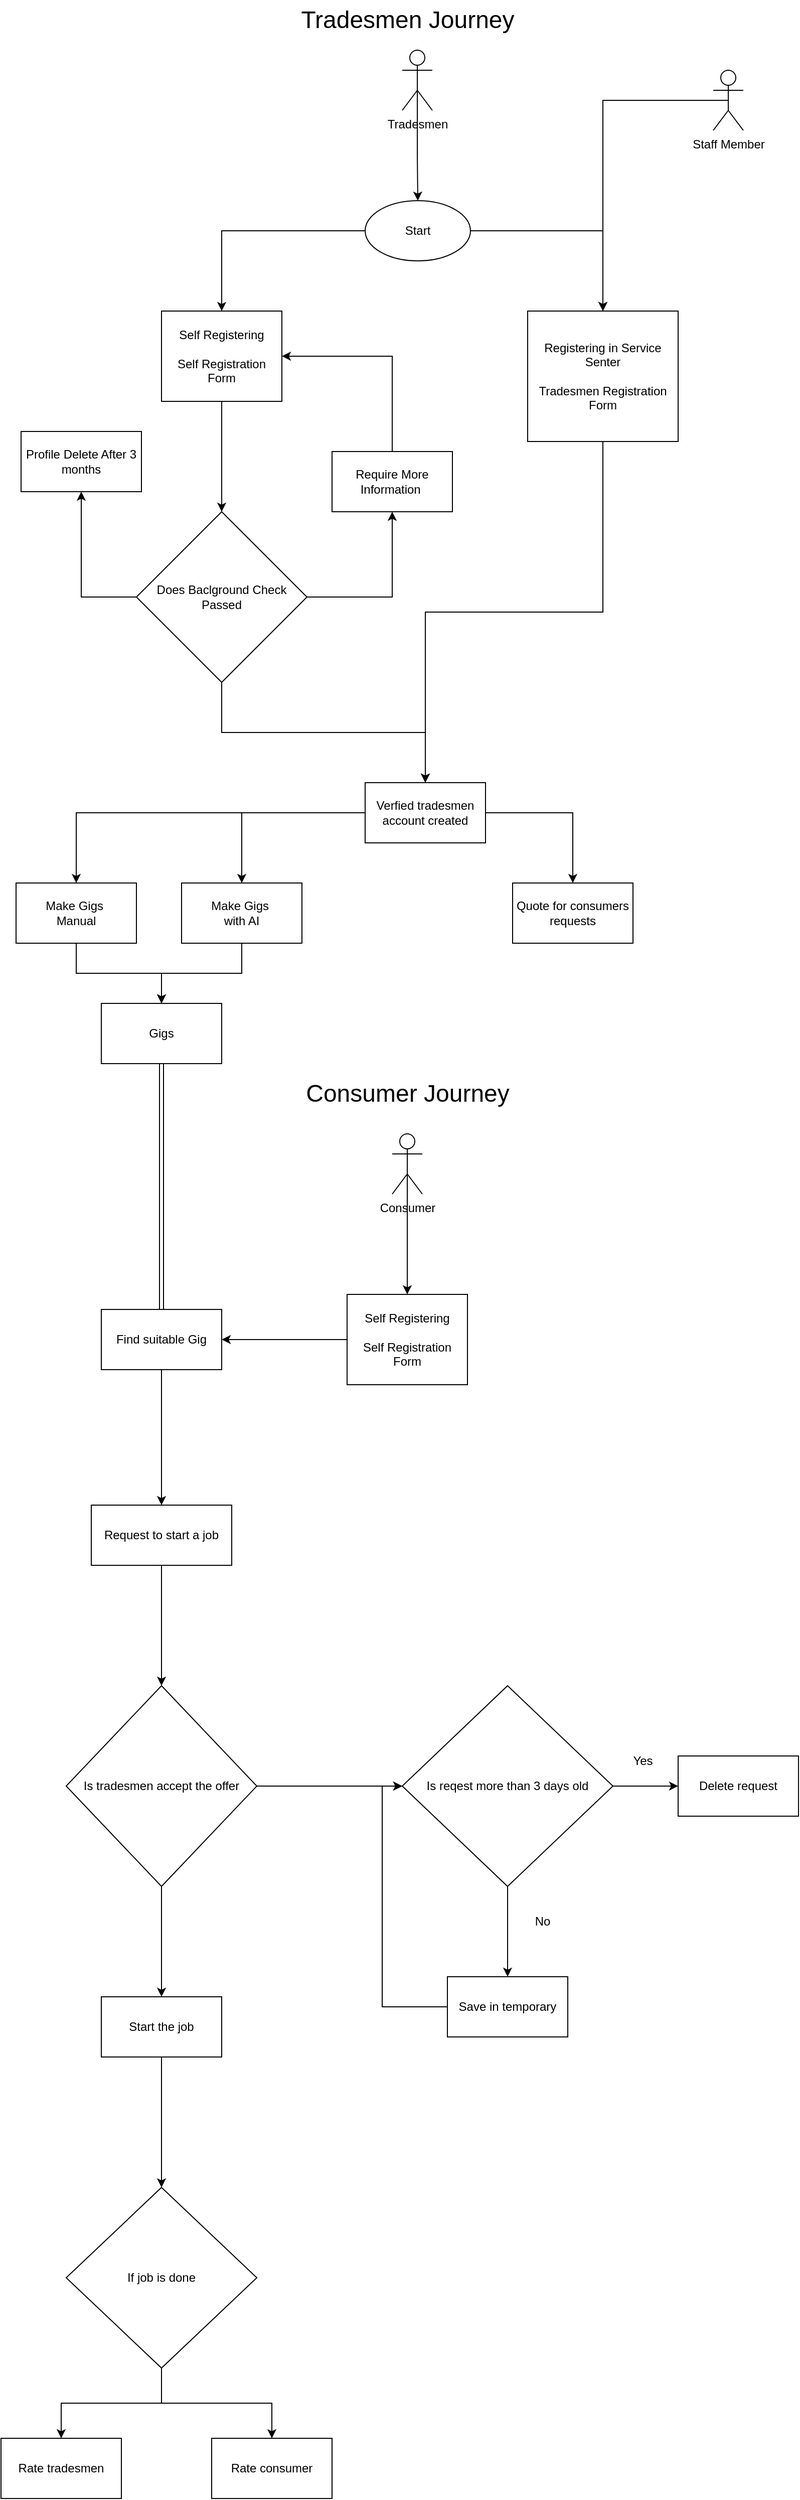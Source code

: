 <mxfile version="24.2.5" type="device">
  <diagram name="Page-1" id="i6a2RS60VBQLeb3F8KJG">
    <mxGraphModel dx="1434" dy="990" grid="1" gridSize="10" guides="1" tooltips="1" connect="1" arrows="1" fold="1" page="1" pageScale="1" pageWidth="850" pageHeight="1100" math="0" shadow="0">
      <root>
        <mxCell id="0" />
        <mxCell id="1" parent="0" />
        <mxCell id="sA9S0X5aqoADDtmXssKX-2" value="Tradesmen Journey" style="text;html=1;align=center;verticalAlign=middle;resizable=0;points=[];autosize=1;strokeColor=none;fillColor=none;fontSize=24;" vertex="1" parent="1">
          <mxGeometry x="305" y="40" width="240" height="40" as="geometry" />
        </mxCell>
        <mxCell id="sA9S0X5aqoADDtmXssKX-5" style="edgeStyle=orthogonalEdgeStyle;rounded=0;orthogonalLoop=1;jettySize=auto;html=1;exitX=0;exitY=0.5;exitDx=0;exitDy=0;entryX=0.5;entryY=0;entryDx=0;entryDy=0;" edge="1" parent="1" source="sA9S0X5aqoADDtmXssKX-3" target="sA9S0X5aqoADDtmXssKX-4">
          <mxGeometry relative="1" as="geometry" />
        </mxCell>
        <mxCell id="sA9S0X5aqoADDtmXssKX-7" style="edgeStyle=orthogonalEdgeStyle;rounded=0;orthogonalLoop=1;jettySize=auto;html=1;exitX=1;exitY=0.5;exitDx=0;exitDy=0;entryX=0.5;entryY=0;entryDx=0;entryDy=0;" edge="1" parent="1" source="sA9S0X5aqoADDtmXssKX-3" target="sA9S0X5aqoADDtmXssKX-6">
          <mxGeometry relative="1" as="geometry" />
        </mxCell>
        <mxCell id="sA9S0X5aqoADDtmXssKX-3" value="Start" style="ellipse;whiteSpace=wrap;html=1;" vertex="1" parent="1">
          <mxGeometry x="383" y="240" width="105" height="60" as="geometry" />
        </mxCell>
        <mxCell id="sA9S0X5aqoADDtmXssKX-13" style="edgeStyle=orthogonalEdgeStyle;rounded=0;orthogonalLoop=1;jettySize=auto;html=1;exitX=0.5;exitY=1;exitDx=0;exitDy=0;entryX=0.5;entryY=0;entryDx=0;entryDy=0;" edge="1" parent="1" source="sA9S0X5aqoADDtmXssKX-4" target="sA9S0X5aqoADDtmXssKX-12">
          <mxGeometry relative="1" as="geometry" />
        </mxCell>
        <mxCell id="sA9S0X5aqoADDtmXssKX-4" value="Self Registering&lt;div&gt;&lt;br&gt;&lt;/div&gt;&lt;div&gt;Self Registration Form&lt;/div&gt;" style="rounded=0;whiteSpace=wrap;html=1;" vertex="1" parent="1">
          <mxGeometry x="180" y="350" width="120" height="90" as="geometry" />
        </mxCell>
        <mxCell id="sA9S0X5aqoADDtmXssKX-20" style="edgeStyle=orthogonalEdgeStyle;rounded=0;orthogonalLoop=1;jettySize=auto;html=1;exitX=0.5;exitY=1;exitDx=0;exitDy=0;entryX=0.5;entryY=0;entryDx=0;entryDy=0;" edge="1" parent="1" source="sA9S0X5aqoADDtmXssKX-6" target="sA9S0X5aqoADDtmXssKX-18">
          <mxGeometry relative="1" as="geometry" />
        </mxCell>
        <mxCell id="sA9S0X5aqoADDtmXssKX-6" value="Registering in Service Senter&lt;div&gt;&lt;br&gt;&lt;/div&gt;&lt;div&gt;Tradesmen Registration Form&lt;/div&gt;" style="rounded=0;whiteSpace=wrap;html=1;" vertex="1" parent="1">
          <mxGeometry x="545" y="350" width="150" height="130" as="geometry" />
        </mxCell>
        <mxCell id="sA9S0X5aqoADDtmXssKX-11" style="edgeStyle=orthogonalEdgeStyle;rounded=0;orthogonalLoop=1;jettySize=auto;html=1;exitX=0.5;exitY=0.5;exitDx=0;exitDy=0;exitPerimeter=0;entryX=0.5;entryY=0;entryDx=0;entryDy=0;" edge="1" parent="1" source="sA9S0X5aqoADDtmXssKX-8" target="sA9S0X5aqoADDtmXssKX-6">
          <mxGeometry relative="1" as="geometry" />
        </mxCell>
        <mxCell id="sA9S0X5aqoADDtmXssKX-8" value="Staff Member" style="shape=umlActor;verticalLabelPosition=bottom;verticalAlign=top;html=1;outlineConnect=0;" vertex="1" parent="1">
          <mxGeometry x="730" y="110" width="30" height="60" as="geometry" />
        </mxCell>
        <mxCell id="sA9S0X5aqoADDtmXssKX-10" style="edgeStyle=orthogonalEdgeStyle;rounded=0;orthogonalLoop=1;jettySize=auto;html=1;exitX=0.5;exitY=0.5;exitDx=0;exitDy=0;exitPerimeter=0;entryX=0.5;entryY=0;entryDx=0;entryDy=0;" edge="1" parent="1" source="sA9S0X5aqoADDtmXssKX-9" target="sA9S0X5aqoADDtmXssKX-3">
          <mxGeometry relative="1" as="geometry" />
        </mxCell>
        <mxCell id="sA9S0X5aqoADDtmXssKX-9" value="Tradesmen" style="shape=umlActor;verticalLabelPosition=bottom;verticalAlign=top;html=1;outlineConnect=0;" vertex="1" parent="1">
          <mxGeometry x="420" y="90" width="30" height="60" as="geometry" />
        </mxCell>
        <mxCell id="sA9S0X5aqoADDtmXssKX-16" style="edgeStyle=orthogonalEdgeStyle;rounded=0;orthogonalLoop=1;jettySize=auto;html=1;exitX=1;exitY=0.5;exitDx=0;exitDy=0;entryX=0.5;entryY=1;entryDx=0;entryDy=0;" edge="1" parent="1" source="sA9S0X5aqoADDtmXssKX-12" target="sA9S0X5aqoADDtmXssKX-15">
          <mxGeometry relative="1" as="geometry" />
        </mxCell>
        <mxCell id="sA9S0X5aqoADDtmXssKX-19" style="edgeStyle=orthogonalEdgeStyle;rounded=0;orthogonalLoop=1;jettySize=auto;html=1;exitX=0.5;exitY=1;exitDx=0;exitDy=0;entryX=0.5;entryY=0;entryDx=0;entryDy=0;" edge="1" parent="1" source="sA9S0X5aqoADDtmXssKX-12" target="sA9S0X5aqoADDtmXssKX-18">
          <mxGeometry relative="1" as="geometry" />
        </mxCell>
        <mxCell id="sA9S0X5aqoADDtmXssKX-64" style="edgeStyle=orthogonalEdgeStyle;rounded=0;orthogonalLoop=1;jettySize=auto;html=1;exitX=0;exitY=0.5;exitDx=0;exitDy=0;entryX=0.5;entryY=1;entryDx=0;entryDy=0;" edge="1" parent="1" source="sA9S0X5aqoADDtmXssKX-12" target="sA9S0X5aqoADDtmXssKX-63">
          <mxGeometry relative="1" as="geometry" />
        </mxCell>
        <mxCell id="sA9S0X5aqoADDtmXssKX-12" value="Does Baclground Check Passed" style="rhombus;whiteSpace=wrap;html=1;" vertex="1" parent="1">
          <mxGeometry x="155" y="550" width="170" height="170" as="geometry" />
        </mxCell>
        <mxCell id="sA9S0X5aqoADDtmXssKX-17" style="edgeStyle=orthogonalEdgeStyle;rounded=0;orthogonalLoop=1;jettySize=auto;html=1;exitX=0.5;exitY=0;exitDx=0;exitDy=0;entryX=1;entryY=0.5;entryDx=0;entryDy=0;" edge="1" parent="1" source="sA9S0X5aqoADDtmXssKX-15" target="sA9S0X5aqoADDtmXssKX-4">
          <mxGeometry relative="1" as="geometry" />
        </mxCell>
        <mxCell id="sA9S0X5aqoADDtmXssKX-15" value="Require More Information&amp;nbsp;" style="rounded=0;whiteSpace=wrap;html=1;" vertex="1" parent="1">
          <mxGeometry x="350" y="490" width="120" height="60" as="geometry" />
        </mxCell>
        <mxCell id="sA9S0X5aqoADDtmXssKX-24" style="edgeStyle=orthogonalEdgeStyle;rounded=0;orthogonalLoop=1;jettySize=auto;html=1;exitX=0;exitY=0.5;exitDx=0;exitDy=0;entryX=0.5;entryY=0;entryDx=0;entryDy=0;" edge="1" parent="1" source="sA9S0X5aqoADDtmXssKX-18" target="sA9S0X5aqoADDtmXssKX-21">
          <mxGeometry relative="1" as="geometry" />
        </mxCell>
        <mxCell id="sA9S0X5aqoADDtmXssKX-25" style="edgeStyle=orthogonalEdgeStyle;rounded=0;orthogonalLoop=1;jettySize=auto;html=1;exitX=0;exitY=0.5;exitDx=0;exitDy=0;entryX=0.5;entryY=0;entryDx=0;entryDy=0;" edge="1" parent="1" source="sA9S0X5aqoADDtmXssKX-18" target="sA9S0X5aqoADDtmXssKX-23">
          <mxGeometry relative="1" as="geometry" />
        </mxCell>
        <mxCell id="sA9S0X5aqoADDtmXssKX-27" style="edgeStyle=orthogonalEdgeStyle;rounded=0;orthogonalLoop=1;jettySize=auto;html=1;exitX=1;exitY=0.5;exitDx=0;exitDy=0;entryX=0.5;entryY=0;entryDx=0;entryDy=0;" edge="1" parent="1" source="sA9S0X5aqoADDtmXssKX-18" target="sA9S0X5aqoADDtmXssKX-26">
          <mxGeometry relative="1" as="geometry" />
        </mxCell>
        <mxCell id="sA9S0X5aqoADDtmXssKX-18" value="Verfied tradesmen account created" style="rounded=0;whiteSpace=wrap;html=1;" vertex="1" parent="1">
          <mxGeometry x="383" y="820" width="120" height="60" as="geometry" />
        </mxCell>
        <mxCell id="sA9S0X5aqoADDtmXssKX-29" style="edgeStyle=orthogonalEdgeStyle;rounded=0;orthogonalLoop=1;jettySize=auto;html=1;exitX=0.5;exitY=1;exitDx=0;exitDy=0;entryX=0.5;entryY=0;entryDx=0;entryDy=0;" edge="1" parent="1" source="sA9S0X5aqoADDtmXssKX-21" target="sA9S0X5aqoADDtmXssKX-28">
          <mxGeometry relative="1" as="geometry" />
        </mxCell>
        <mxCell id="sA9S0X5aqoADDtmXssKX-21" value="Make Gigs&amp;nbsp;&lt;div&gt;Manual&lt;/div&gt;" style="rounded=0;whiteSpace=wrap;html=1;" vertex="1" parent="1">
          <mxGeometry x="35" y="920" width="120" height="60" as="geometry" />
        </mxCell>
        <mxCell id="sA9S0X5aqoADDtmXssKX-30" style="edgeStyle=orthogonalEdgeStyle;rounded=0;orthogonalLoop=1;jettySize=auto;html=1;exitX=0.5;exitY=1;exitDx=0;exitDy=0;entryX=0.5;entryY=0;entryDx=0;entryDy=0;" edge="1" parent="1" source="sA9S0X5aqoADDtmXssKX-23" target="sA9S0X5aqoADDtmXssKX-28">
          <mxGeometry relative="1" as="geometry" />
        </mxCell>
        <mxCell id="sA9S0X5aqoADDtmXssKX-23" value="Make Gigs&amp;nbsp;&lt;div&gt;with AI&lt;/div&gt;" style="rounded=0;whiteSpace=wrap;html=1;" vertex="1" parent="1">
          <mxGeometry x="200" y="920" width="120" height="60" as="geometry" />
        </mxCell>
        <mxCell id="sA9S0X5aqoADDtmXssKX-26" value="Quote for consumers requests" style="rounded=0;whiteSpace=wrap;html=1;" vertex="1" parent="1">
          <mxGeometry x="530" y="920" width="120" height="60" as="geometry" />
        </mxCell>
        <mxCell id="sA9S0X5aqoADDtmXssKX-34" style="edgeStyle=orthogonalEdgeStyle;rounded=0;orthogonalLoop=1;jettySize=auto;html=1;exitX=0.5;exitY=1;exitDx=0;exitDy=0;entryX=0.5;entryY=0;entryDx=0;entryDy=0;shape=link;" edge="1" parent="1" source="sA9S0X5aqoADDtmXssKX-28" target="sA9S0X5aqoADDtmXssKX-37">
          <mxGeometry relative="1" as="geometry">
            <mxPoint x="180" y="1180" as="targetPoint" />
          </mxGeometry>
        </mxCell>
        <mxCell id="sA9S0X5aqoADDtmXssKX-28" value="Gigs" style="rounded=0;whiteSpace=wrap;html=1;" vertex="1" parent="1">
          <mxGeometry x="120" y="1040" width="120" height="60" as="geometry" />
        </mxCell>
        <mxCell id="sA9S0X5aqoADDtmXssKX-36" style="edgeStyle=orthogonalEdgeStyle;rounded=0;orthogonalLoop=1;jettySize=auto;html=1;exitX=0.5;exitY=0.5;exitDx=0;exitDy=0;exitPerimeter=0;entryX=0.5;entryY=0;entryDx=0;entryDy=0;" edge="1" parent="1" source="sA9S0X5aqoADDtmXssKX-31" target="sA9S0X5aqoADDtmXssKX-35">
          <mxGeometry relative="1" as="geometry" />
        </mxCell>
        <mxCell id="sA9S0X5aqoADDtmXssKX-31" value="Consumer" style="shape=umlActor;verticalLabelPosition=bottom;verticalAlign=top;html=1;outlineConnect=0;" vertex="1" parent="1">
          <mxGeometry x="410" y="1170" width="30" height="60" as="geometry" />
        </mxCell>
        <mxCell id="sA9S0X5aqoADDtmXssKX-38" style="edgeStyle=orthogonalEdgeStyle;rounded=0;orthogonalLoop=1;jettySize=auto;html=1;exitX=0;exitY=0.5;exitDx=0;exitDy=0;entryX=1;entryY=0.5;entryDx=0;entryDy=0;" edge="1" parent="1" source="sA9S0X5aqoADDtmXssKX-35" target="sA9S0X5aqoADDtmXssKX-37">
          <mxGeometry relative="1" as="geometry" />
        </mxCell>
        <mxCell id="sA9S0X5aqoADDtmXssKX-35" value="Self Registering&lt;div&gt;&lt;br&gt;&lt;/div&gt;&lt;div&gt;Self Registration Form&lt;/div&gt;" style="rounded=0;whiteSpace=wrap;html=1;" vertex="1" parent="1">
          <mxGeometry x="365" y="1330" width="120" height="90" as="geometry" />
        </mxCell>
        <mxCell id="sA9S0X5aqoADDtmXssKX-40" style="edgeStyle=orthogonalEdgeStyle;rounded=0;orthogonalLoop=1;jettySize=auto;html=1;exitX=0.5;exitY=1;exitDx=0;exitDy=0;entryX=0.5;entryY=0;entryDx=0;entryDy=0;" edge="1" parent="1" source="sA9S0X5aqoADDtmXssKX-37" target="sA9S0X5aqoADDtmXssKX-39">
          <mxGeometry relative="1" as="geometry" />
        </mxCell>
        <mxCell id="sA9S0X5aqoADDtmXssKX-37" value="Find suitable Gig" style="rounded=0;whiteSpace=wrap;html=1;" vertex="1" parent="1">
          <mxGeometry x="120" y="1345" width="120" height="60" as="geometry" />
        </mxCell>
        <mxCell id="sA9S0X5aqoADDtmXssKX-42" style="edgeStyle=orthogonalEdgeStyle;rounded=0;orthogonalLoop=1;jettySize=auto;html=1;exitX=0.5;exitY=1;exitDx=0;exitDy=0;entryX=0.5;entryY=0;entryDx=0;entryDy=0;" edge="1" parent="1" source="sA9S0X5aqoADDtmXssKX-39" target="sA9S0X5aqoADDtmXssKX-41">
          <mxGeometry relative="1" as="geometry" />
        </mxCell>
        <mxCell id="sA9S0X5aqoADDtmXssKX-39" value="Request to start a job" style="rounded=0;whiteSpace=wrap;html=1;" vertex="1" parent="1">
          <mxGeometry x="110" y="1540" width="140" height="60" as="geometry" />
        </mxCell>
        <mxCell id="sA9S0X5aqoADDtmXssKX-44" style="edgeStyle=orthogonalEdgeStyle;rounded=0;orthogonalLoop=1;jettySize=auto;html=1;exitX=0.5;exitY=1;exitDx=0;exitDy=0;entryX=0.5;entryY=0;entryDx=0;entryDy=0;" edge="1" parent="1" source="sA9S0X5aqoADDtmXssKX-41" target="sA9S0X5aqoADDtmXssKX-43">
          <mxGeometry relative="1" as="geometry" />
        </mxCell>
        <mxCell id="sA9S0X5aqoADDtmXssKX-49" style="edgeStyle=orthogonalEdgeStyle;rounded=0;orthogonalLoop=1;jettySize=auto;html=1;exitX=1;exitY=0.5;exitDx=0;exitDy=0;entryX=0;entryY=0.5;entryDx=0;entryDy=0;" edge="1" parent="1" source="sA9S0X5aqoADDtmXssKX-41" target="sA9S0X5aqoADDtmXssKX-48">
          <mxGeometry relative="1" as="geometry" />
        </mxCell>
        <mxCell id="sA9S0X5aqoADDtmXssKX-41" value="Is tradesmen accept the offer" style="rhombus;whiteSpace=wrap;html=1;" vertex="1" parent="1">
          <mxGeometry x="85" y="1720" width="190" height="200" as="geometry" />
        </mxCell>
        <mxCell id="sA9S0X5aqoADDtmXssKX-46" style="edgeStyle=orthogonalEdgeStyle;rounded=0;orthogonalLoop=1;jettySize=auto;html=1;exitX=0.5;exitY=1;exitDx=0;exitDy=0;entryX=0.5;entryY=0;entryDx=0;entryDy=0;" edge="1" parent="1" source="sA9S0X5aqoADDtmXssKX-43" target="sA9S0X5aqoADDtmXssKX-45">
          <mxGeometry relative="1" as="geometry" />
        </mxCell>
        <mxCell id="sA9S0X5aqoADDtmXssKX-43" value="Start the job" style="rounded=0;whiteSpace=wrap;html=1;" vertex="1" parent="1">
          <mxGeometry x="120" y="2030" width="120" height="60" as="geometry" />
        </mxCell>
        <mxCell id="sA9S0X5aqoADDtmXssKX-60" style="edgeStyle=orthogonalEdgeStyle;rounded=0;orthogonalLoop=1;jettySize=auto;html=1;exitX=0.5;exitY=1;exitDx=0;exitDy=0;entryX=0.5;entryY=0;entryDx=0;entryDy=0;" edge="1" parent="1" source="sA9S0X5aqoADDtmXssKX-45" target="sA9S0X5aqoADDtmXssKX-58">
          <mxGeometry relative="1" as="geometry" />
        </mxCell>
        <mxCell id="sA9S0X5aqoADDtmXssKX-61" style="edgeStyle=orthogonalEdgeStyle;rounded=0;orthogonalLoop=1;jettySize=auto;html=1;exitX=0.5;exitY=1;exitDx=0;exitDy=0;entryX=0.5;entryY=0;entryDx=0;entryDy=0;" edge="1" parent="1" source="sA9S0X5aqoADDtmXssKX-45" target="sA9S0X5aqoADDtmXssKX-59">
          <mxGeometry relative="1" as="geometry" />
        </mxCell>
        <mxCell id="sA9S0X5aqoADDtmXssKX-45" value="If job is done" style="rhombus;whiteSpace=wrap;html=1;" vertex="1" parent="1">
          <mxGeometry x="85" y="2220" width="190" height="180" as="geometry" />
        </mxCell>
        <mxCell id="sA9S0X5aqoADDtmXssKX-51" style="edgeStyle=orthogonalEdgeStyle;rounded=0;orthogonalLoop=1;jettySize=auto;html=1;exitX=0.5;exitY=1;exitDx=0;exitDy=0;entryX=0.5;entryY=0;entryDx=0;entryDy=0;" edge="1" parent="1" source="sA9S0X5aqoADDtmXssKX-48" target="sA9S0X5aqoADDtmXssKX-50">
          <mxGeometry relative="1" as="geometry" />
        </mxCell>
        <mxCell id="sA9S0X5aqoADDtmXssKX-56" style="edgeStyle=orthogonalEdgeStyle;rounded=0;orthogonalLoop=1;jettySize=auto;html=1;exitX=1;exitY=0.5;exitDx=0;exitDy=0;entryX=0;entryY=0.5;entryDx=0;entryDy=0;" edge="1" parent="1" source="sA9S0X5aqoADDtmXssKX-48" target="sA9S0X5aqoADDtmXssKX-55">
          <mxGeometry relative="1" as="geometry" />
        </mxCell>
        <mxCell id="sA9S0X5aqoADDtmXssKX-48" value="Is reqest more than 3 days old" style="rhombus;whiteSpace=wrap;html=1;" vertex="1" parent="1">
          <mxGeometry x="420" y="1720" width="210" height="200" as="geometry" />
        </mxCell>
        <mxCell id="sA9S0X5aqoADDtmXssKX-53" style="edgeStyle=orthogonalEdgeStyle;rounded=0;orthogonalLoop=1;jettySize=auto;html=1;exitX=0;exitY=0.5;exitDx=0;exitDy=0;entryX=0;entryY=0.5;entryDx=0;entryDy=0;" edge="1" parent="1" source="sA9S0X5aqoADDtmXssKX-50" target="sA9S0X5aqoADDtmXssKX-48">
          <mxGeometry relative="1" as="geometry" />
        </mxCell>
        <mxCell id="sA9S0X5aqoADDtmXssKX-50" value="Save in temporary" style="rounded=0;whiteSpace=wrap;html=1;" vertex="1" parent="1">
          <mxGeometry x="465" y="2010" width="120" height="60" as="geometry" />
        </mxCell>
        <mxCell id="sA9S0X5aqoADDtmXssKX-54" value="No" style="text;html=1;align=center;verticalAlign=middle;whiteSpace=wrap;rounded=0;" vertex="1" parent="1">
          <mxGeometry x="530" y="1940" width="60" height="30" as="geometry" />
        </mxCell>
        <mxCell id="sA9S0X5aqoADDtmXssKX-55" value="Delete request" style="rounded=0;whiteSpace=wrap;html=1;" vertex="1" parent="1">
          <mxGeometry x="695" y="1790" width="120" height="60" as="geometry" />
        </mxCell>
        <mxCell id="sA9S0X5aqoADDtmXssKX-57" value="Yes" style="text;html=1;align=center;verticalAlign=middle;whiteSpace=wrap;rounded=0;" vertex="1" parent="1">
          <mxGeometry x="630" y="1780" width="60" height="30" as="geometry" />
        </mxCell>
        <mxCell id="sA9S0X5aqoADDtmXssKX-58" value="Rate tradesmen" style="rounded=0;whiteSpace=wrap;html=1;" vertex="1" parent="1">
          <mxGeometry x="20" y="2470" width="120" height="60" as="geometry" />
        </mxCell>
        <mxCell id="sA9S0X5aqoADDtmXssKX-59" value="Rate consumer" style="rounded=0;whiteSpace=wrap;html=1;" vertex="1" parent="1">
          <mxGeometry x="230" y="2470" width="120" height="60" as="geometry" />
        </mxCell>
        <mxCell id="sA9S0X5aqoADDtmXssKX-62" value="Consumer Journey" style="text;html=1;align=center;verticalAlign=middle;resizable=0;points=[];autosize=1;strokeColor=none;fillColor=none;fontSize=24;" vertex="1" parent="1">
          <mxGeometry x="310" y="1110" width="230" height="40" as="geometry" />
        </mxCell>
        <mxCell id="sA9S0X5aqoADDtmXssKX-63" value="Profile Delete After 3 months" style="rounded=0;whiteSpace=wrap;html=1;" vertex="1" parent="1">
          <mxGeometry x="40" y="470" width="120" height="60" as="geometry" />
        </mxCell>
      </root>
    </mxGraphModel>
  </diagram>
</mxfile>
